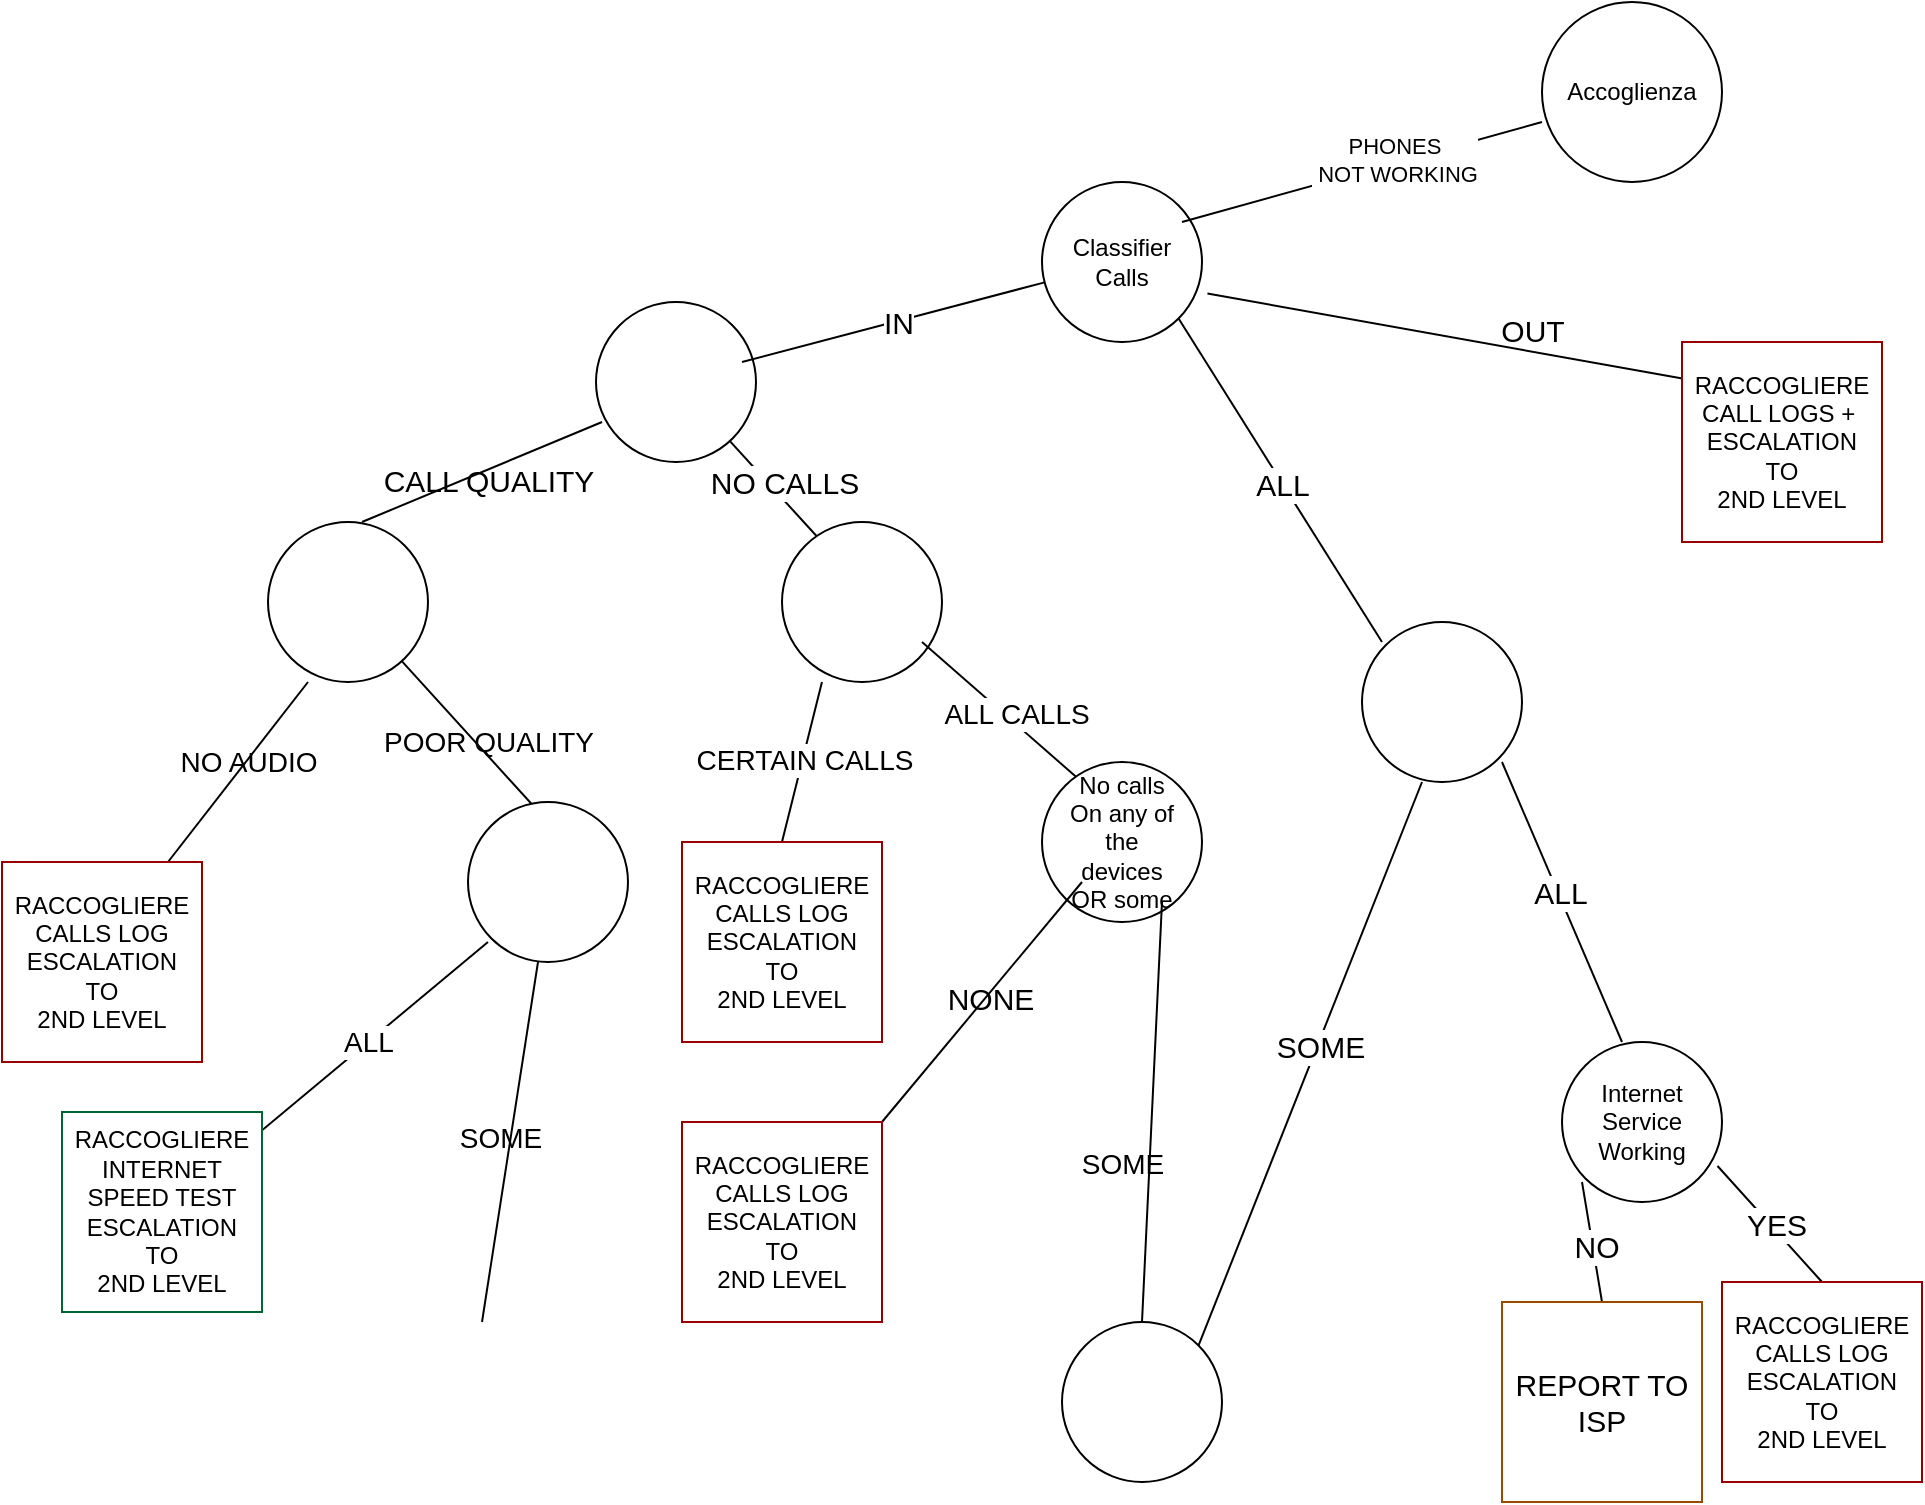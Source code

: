 <mxfile version="26.1.1">
  <diagram name="Pagina-1" id="xXN1keMJTsimZvRvfmzJ">
    <mxGraphModel dx="2936" dy="1222" grid="1" gridSize="10" guides="1" tooltips="1" connect="1" arrows="1" fold="1" page="1" pageScale="1" pageWidth="827" pageHeight="1169" math="0" shadow="0">
      <root>
        <mxCell id="0" />
        <mxCell id="1" parent="0" />
        <mxCell id="oTNWS6xz9wXN6uvySlti-1" value="Accoglienza" style="ellipse;whiteSpace=wrap;html=1;aspect=fixed;" vertex="1" parent="1">
          <mxGeometry x="-20" y="10" width="90" height="90" as="geometry" />
        </mxCell>
        <mxCell id="oTNWS6xz9wXN6uvySlti-3" value="Classifier &lt;br&gt;&lt;div&gt;Calls&lt;/div&gt;" style="ellipse;whiteSpace=wrap;html=1;aspect=fixed;" vertex="1" parent="1">
          <mxGeometry x="-270" y="100" width="80" height="80" as="geometry" />
        </mxCell>
        <mxCell id="oTNWS6xz9wXN6uvySlti-4" value="" style="endArrow=none;html=1;rounded=0;" edge="1" parent="1">
          <mxGeometry width="50" height="50" relative="1" as="geometry">
            <mxPoint x="-200" y="120" as="sourcePoint" />
            <mxPoint x="-20" y="70" as="targetPoint" />
          </mxGeometry>
        </mxCell>
        <mxCell id="oTNWS6xz9wXN6uvySlti-5" value="&lt;div&gt;PHONES&lt;/div&gt;&lt;div&gt;&amp;nbsp;NOT WORKING&lt;/div&gt;" style="edgeLabel;html=1;align=center;verticalAlign=middle;resizable=0;points=[];" vertex="1" connectable="0" parent="oTNWS6xz9wXN6uvySlti-4">
          <mxGeometry x="0.182" y="2" relative="1" as="geometry">
            <mxPoint as="offset" />
          </mxGeometry>
        </mxCell>
        <mxCell id="oTNWS6xz9wXN6uvySlti-6" value="&lt;div&gt;&lt;br&gt;&lt;/div&gt;&lt;div&gt;&lt;br&gt;&lt;/div&gt;" style="edgeLabel;html=1;align=center;verticalAlign=middle;resizable=0;points=[];" vertex="1" connectable="0" parent="oTNWS6xz9wXN6uvySlti-4">
          <mxGeometry x="0.031" y="5" relative="1" as="geometry">
            <mxPoint y="-1" as="offset" />
          </mxGeometry>
        </mxCell>
        <mxCell id="oTNWS6xz9wXN6uvySlti-8" value="" style="ellipse;whiteSpace=wrap;html=1;aspect=fixed;" vertex="1" parent="1">
          <mxGeometry x="-493" y="160" width="80" height="80" as="geometry" />
        </mxCell>
        <mxCell id="oTNWS6xz9wXN6uvySlti-10" value="" style="endArrow=none;html=1;rounded=0;fontSize=20;" edge="1" parent="1" target="oTNWS6xz9wXN6uvySlti-3">
          <mxGeometry width="50" height="50" relative="1" as="geometry">
            <mxPoint x="-420" y="190" as="sourcePoint" />
            <mxPoint x="-330" y="150" as="targetPoint" />
          </mxGeometry>
        </mxCell>
        <mxCell id="oTNWS6xz9wXN6uvySlti-12" value="&lt;font style=&quot;font-size: 15px;&quot;&gt;IN&lt;/font&gt;" style="edgeLabel;html=1;align=center;verticalAlign=middle;resizable=0;points=[];" vertex="1" connectable="0" parent="oTNWS6xz9wXN6uvySlti-10">
          <mxGeometry x="0.03" relative="1" as="geometry">
            <mxPoint as="offset" />
          </mxGeometry>
        </mxCell>
        <mxCell id="oTNWS6xz9wXN6uvySlti-13" value="" style="endArrow=none;html=1;rounded=0;" edge="1" parent="1" source="oTNWS6xz9wXN6uvySlti-8">
          <mxGeometry width="50" height="50" relative="1" as="geometry">
            <mxPoint x="-620" y="270" as="sourcePoint" />
            <mxPoint x="-380" y="280" as="targetPoint" />
          </mxGeometry>
        </mxCell>
        <mxCell id="oTNWS6xz9wXN6uvySlti-15" value="&lt;font style=&quot;font-size: 15px;&quot;&gt;NO CALLS&lt;/font&gt;" style="edgeLabel;html=1;align=center;verticalAlign=middle;resizable=0;points=[];" vertex="1" connectable="0" parent="oTNWS6xz9wXN6uvySlti-13">
          <mxGeometry x="-0.007" y="1" relative="1" as="geometry">
            <mxPoint x="3" y="-4" as="offset" />
          </mxGeometry>
        </mxCell>
        <mxCell id="oTNWS6xz9wXN6uvySlti-14" value="" style="ellipse;whiteSpace=wrap;html=1;aspect=fixed;" vertex="1" parent="1">
          <mxGeometry x="-400" y="270" width="80" height="80" as="geometry" />
        </mxCell>
        <mxCell id="oTNWS6xz9wXN6uvySlti-17" value="" style="endArrow=none;html=1;rounded=0;" edge="1" parent="1">
          <mxGeometry width="50" height="50" relative="1" as="geometry">
            <mxPoint x="-400" y="430" as="sourcePoint" />
            <mxPoint x="-380" y="350" as="targetPoint" />
          </mxGeometry>
        </mxCell>
        <mxCell id="oTNWS6xz9wXN6uvySlti-18" value="&lt;font style=&quot;font-size: 14px;&quot;&gt;CERTAIN CALLS&lt;/font&gt;" style="edgeLabel;html=1;align=center;verticalAlign=middle;resizable=0;points=[];" vertex="1" connectable="0" parent="oTNWS6xz9wXN6uvySlti-17">
          <mxGeometry x="0.045" relative="1" as="geometry">
            <mxPoint as="offset" />
          </mxGeometry>
        </mxCell>
        <mxCell id="oTNWS6xz9wXN6uvySlti-19" value="RACCOGLIERE CALLS LOG&lt;br&gt;ESCALATION &lt;br&gt;TO&lt;br&gt;2ND LEVEL" style="whiteSpace=wrap;html=1;aspect=fixed;strokeColor=#990000;" vertex="1" parent="1">
          <mxGeometry x="-450" y="430" width="100" height="100" as="geometry" />
        </mxCell>
        <mxCell id="oTNWS6xz9wXN6uvySlti-20" value="" style="endArrow=none;html=1;rounded=0;" edge="1" parent="1">
          <mxGeometry width="50" height="50" relative="1" as="geometry">
            <mxPoint x="-250" y="400" as="sourcePoint" />
            <mxPoint x="-330" y="330" as="targetPoint" />
          </mxGeometry>
        </mxCell>
        <mxCell id="oTNWS6xz9wXN6uvySlti-22" value="&lt;font style=&quot;font-size: 14px;&quot;&gt;ALL CALLS&lt;/font&gt;" style="edgeLabel;html=1;align=center;verticalAlign=middle;resizable=0;points=[];" vertex="1" connectable="0" parent="1">
          <mxGeometry x="-283.014" y="365.797" as="geometry" />
        </mxCell>
        <mxCell id="oTNWS6xz9wXN6uvySlti-23" value="&lt;font style=&quot;font-size: 14px;&quot;&gt;NO AUDIO&lt;/font&gt;" style="edgeLabel;html=1;align=center;verticalAlign=middle;resizable=0;points=[];" vertex="1" connectable="0" parent="1">
          <mxGeometry x="-667.004" y="389.997" as="geometry" />
        </mxCell>
        <mxCell id="oTNWS6xz9wXN6uvySlti-24" value="&lt;font style=&quot;font-size: 14px;&quot;&gt;POOR QUALITY&lt;/font&gt;" style="edgeLabel;html=1;align=center;verticalAlign=middle;resizable=0;points=[];" vertex="1" connectable="0" parent="1">
          <mxGeometry x="-547.004" y="379.997" as="geometry" />
        </mxCell>
        <mxCell id="oTNWS6xz9wXN6uvySlti-25" value="&lt;font style=&quot;font-size: 15px;&quot;&gt;NONE&lt;/font&gt;" style="edgeLabel;html=1;align=center;verticalAlign=middle;resizable=0;points=[];" vertex="1" connectable="0" parent="1">
          <mxGeometry x="-280.004" y="519.997" as="geometry">
            <mxPoint x="-16" y="-12" as="offset" />
          </mxGeometry>
        </mxCell>
        <mxCell id="oTNWS6xz9wXN6uvySlti-26" value="&lt;font style=&quot;font-size: 14px;&quot;&gt;SOME&lt;/font&gt;" style="edgeLabel;html=1;align=center;verticalAlign=middle;resizable=0;points=[];" vertex="1" connectable="0" parent="1">
          <mxGeometry x="-290.004" y="614.997" as="geometry">
            <mxPoint x="60" y="-24" as="offset" />
          </mxGeometry>
        </mxCell>
        <mxCell id="oTNWS6xz9wXN6uvySlti-27" value="&lt;font style=&quot;font-size: 15px;&quot;&gt;OUT&lt;/font&gt;" style="edgeLabel;html=1;align=center;verticalAlign=middle;resizable=0;points=[];" vertex="1" connectable="0" parent="1">
          <mxGeometry x="-150.004" y="219.997" as="geometry">
            <mxPoint x="125" y="-46" as="offset" />
          </mxGeometry>
        </mxCell>
        <mxCell id="oTNWS6xz9wXN6uvySlti-28" value="&lt;font style=&quot;font-size: 15px;&quot;&gt;CALL QUALITY&lt;/font&gt;" style="edgeLabel;html=1;align=center;verticalAlign=middle;resizable=0;points=[];" vertex="1" connectable="0" parent="1">
          <mxGeometry x="-547.004" y="249.997" as="geometry">
            <mxPoint y="-1" as="offset" />
          </mxGeometry>
        </mxCell>
        <mxCell id="oTNWS6xz9wXN6uvySlti-29" value="No calls&lt;br/&gt;On any of&lt;br/&gt;the&lt;br/&gt;devices&lt;br/&gt;OR some" style="ellipse;whiteSpace=wrap;html=1;aspect=fixed;" vertex="1" parent="1">
          <mxGeometry x="-270" y="390" width="80" height="80" as="geometry" />
        </mxCell>
        <mxCell id="oTNWS6xz9wXN6uvySlti-30" value="" style="endArrow=none;html=1;rounded=0;" edge="1" parent="1">
          <mxGeometry width="50" height="50" relative="1" as="geometry">
            <mxPoint x="-350" y="570" as="sourcePoint" />
            <mxPoint x="-250" y="450" as="targetPoint" />
          </mxGeometry>
        </mxCell>
        <mxCell id="oTNWS6xz9wXN6uvySlti-32" value="RACCOGLIERE CALLS LOG&lt;br&gt;ESCALATION &lt;br&gt;TO&lt;br&gt;2ND LEVEL" style="whiteSpace=wrap;html=1;aspect=fixed;strokeColor=#990000;" vertex="1" parent="1">
          <mxGeometry x="-450" y="570" width="100" height="100" as="geometry" />
        </mxCell>
        <mxCell id="oTNWS6xz9wXN6uvySlti-34" value="" style="endArrow=none;html=1;rounded=0;exitX=1;exitY=1;exitDx=0;exitDy=0;" edge="1" parent="1" source="oTNWS6xz9wXN6uvySlti-3">
          <mxGeometry width="50" height="50" relative="1" as="geometry">
            <mxPoint x="-230" y="490" as="sourcePoint" />
            <mxPoint x="-100" y="330" as="targetPoint" />
          </mxGeometry>
        </mxCell>
        <mxCell id="oTNWS6xz9wXN6uvySlti-35" value="" style="ellipse;whiteSpace=wrap;html=1;aspect=fixed;" vertex="1" parent="1">
          <mxGeometry x="-110" y="320" width="80" height="80" as="geometry" />
        </mxCell>
        <mxCell id="oTNWS6xz9wXN6uvySlti-36" value="" style="endArrow=none;html=1;rounded=0;entryX=0.038;entryY=0.75;entryDx=0;entryDy=0;entryPerimeter=0;" edge="1" parent="1" target="oTNWS6xz9wXN6uvySlti-8">
          <mxGeometry width="50" height="50" relative="1" as="geometry">
            <mxPoint x="-610" y="270" as="sourcePoint" />
            <mxPoint x="-829.014" y="210.295" as="targetPoint" />
          </mxGeometry>
        </mxCell>
        <mxCell id="oTNWS6xz9wXN6uvySlti-37" value="" style="ellipse;whiteSpace=wrap;html=1;aspect=fixed;" vertex="1" parent="1">
          <mxGeometry x="-657" y="270" width="80" height="80" as="geometry" />
        </mxCell>
        <mxCell id="oTNWS6xz9wXN6uvySlti-38" value="" style="endArrow=none;html=1;rounded=0;exitX=0.5;exitY=0;exitDx=0;exitDy=0;" edge="1" parent="1" source="oTNWS6xz9wXN6uvySlti-61">
          <mxGeometry width="50" height="50" relative="1" as="geometry">
            <mxPoint x="-150" y="580" as="sourcePoint" />
            <mxPoint x="-210" y="460" as="targetPoint" />
          </mxGeometry>
        </mxCell>
        <mxCell id="oTNWS6xz9wXN6uvySlti-39" value="" style="endArrow=none;html=1;rounded=0;" edge="1" parent="1">
          <mxGeometry width="50" height="50" relative="1" as="geometry">
            <mxPoint x="-707" y="440" as="sourcePoint" />
            <mxPoint x="-637" y="350" as="targetPoint" />
          </mxGeometry>
        </mxCell>
        <mxCell id="oTNWS6xz9wXN6uvySlti-40" value="" style="endArrow=none;html=1;rounded=0;" edge="1" parent="1" target="oTNWS6xz9wXN6uvySlti-37">
          <mxGeometry width="50" height="50" relative="1" as="geometry">
            <mxPoint x="-517" y="420" as="sourcePoint" />
            <mxPoint x="-477" y="420" as="targetPoint" />
          </mxGeometry>
        </mxCell>
        <mxCell id="oTNWS6xz9wXN6uvySlti-42" value="RACCOGLIERE CALLS LOG&lt;br&gt;ESCALATION &lt;br&gt;TO&lt;br&gt;2ND LEVEL" style="whiteSpace=wrap;html=1;aspect=fixed;strokeColor=#990000;" vertex="1" parent="1">
          <mxGeometry x="-790" y="440" width="100" height="100" as="geometry" />
        </mxCell>
        <mxCell id="oTNWS6xz9wXN6uvySlti-43" value="" style="ellipse;whiteSpace=wrap;html=1;aspect=fixed;" vertex="1" parent="1">
          <mxGeometry x="-557" y="410" width="80" height="80" as="geometry" />
        </mxCell>
        <mxCell id="oTNWS6xz9wXN6uvySlti-44" value="" style="endArrow=none;html=1;rounded=0;" edge="1" parent="1">
          <mxGeometry width="50" height="50" relative="1" as="geometry">
            <mxPoint x="-547" y="480" as="sourcePoint" />
            <mxPoint x="-667" y="580" as="targetPoint" />
          </mxGeometry>
        </mxCell>
        <mxCell id="oTNWS6xz9wXN6uvySlti-45" value="RACCOGLIERE INTERNET SPEED TEST&lt;br&gt;ESCALATION &lt;br&gt;TO&lt;br&gt;2ND LEVEL" style="whiteSpace=wrap;html=1;aspect=fixed;labelBorderColor=none;strokeColor=#006633;" vertex="1" parent="1">
          <mxGeometry x="-760" y="565" width="100" height="100" as="geometry" />
        </mxCell>
        <mxCell id="oTNWS6xz9wXN6uvySlti-46" value="&lt;font style=&quot;font-size: 14px;&quot;&gt;ALL&lt;/font&gt;" style="edgeLabel;html=1;align=center;verticalAlign=middle;resizable=0;points=[];" vertex="1" connectable="0" parent="1">
          <mxGeometry x="-607.004" y="529.997" as="geometry" />
        </mxCell>
        <mxCell id="oTNWS6xz9wXN6uvySlti-47" value="&lt;font style=&quot;font-size: 14px;&quot;&gt;SOME&lt;/font&gt;" style="edgeLabel;html=1;align=center;verticalAlign=middle;resizable=0;points=[];" vertex="1" connectable="0" parent="1">
          <mxGeometry x="-517.004" y="589.997" as="geometry">
            <mxPoint x="-24" y="-12" as="offset" />
          </mxGeometry>
        </mxCell>
        <mxCell id="oTNWS6xz9wXN6uvySlti-48" value="" style="endArrow=none;html=1;rounded=0;" edge="1" parent="1">
          <mxGeometry width="50" height="50" relative="1" as="geometry">
            <mxPoint x="-550" y="670" as="sourcePoint" />
            <mxPoint x="-522" y="490" as="targetPoint" />
          </mxGeometry>
        </mxCell>
        <mxCell id="oTNWS6xz9wXN6uvySlti-52" value="" style="endArrow=none;html=1;rounded=0;entryX=1.034;entryY=0.697;entryDx=0;entryDy=0;entryPerimeter=0;" edge="1" parent="1" target="oTNWS6xz9wXN6uvySlti-3">
          <mxGeometry width="50" height="50" relative="1" as="geometry">
            <mxPoint x="60" y="200" as="sourcePoint" />
            <mxPoint x="-110" y="170" as="targetPoint" />
          </mxGeometry>
        </mxCell>
        <mxCell id="oTNWS6xz9wXN6uvySlti-53" value="&lt;font style=&quot;font-size: 15px;&quot;&gt;ALL&lt;/font&gt;" style="edgeLabel;html=1;align=center;verticalAlign=middle;resizable=0;points=[];" vertex="1" connectable="0" parent="oTNWS6xz9wXN6uvySlti-52">
          <mxGeometry x="0.076" y="-4" relative="1" as="geometry">
            <mxPoint x="-78" y="78" as="offset" />
          </mxGeometry>
        </mxCell>
        <mxCell id="oTNWS6xz9wXN6uvySlti-56" value="RACCOGLIERE CALL LOGS +&amp;nbsp; &lt;br&gt;ESCALATION &lt;br&gt;TO&lt;br&gt;2ND LEVEL" style="whiteSpace=wrap;html=1;aspect=fixed;strokeColor=#990000;" vertex="1" parent="1">
          <mxGeometry x="50" y="180" width="100" height="100" as="geometry" />
        </mxCell>
        <mxCell id="oTNWS6xz9wXN6uvySlti-57" value="" style="endArrow=none;html=1;rounded=0;exitX=1;exitY=0;exitDx=0;exitDy=0;" edge="1" parent="1" source="oTNWS6xz9wXN6uvySlti-61">
          <mxGeometry width="50" height="50" relative="1" as="geometry">
            <mxPoint x="-130" y="580" as="sourcePoint" />
            <mxPoint x="-80" y="400" as="targetPoint" />
          </mxGeometry>
        </mxCell>
        <mxCell id="oTNWS6xz9wXN6uvySlti-60" value="&lt;font style=&quot;font-size: 15px;&quot;&gt;SOME&lt;/font&gt;" style="edgeLabel;html=1;align=center;verticalAlign=middle;resizable=0;points=[];" vertex="1" connectable="0" parent="oTNWS6xz9wXN6uvySlti-57">
          <mxGeometry x="0.068" y="-1" relative="1" as="geometry">
            <mxPoint as="offset" />
          </mxGeometry>
        </mxCell>
        <mxCell id="oTNWS6xz9wXN6uvySlti-58" value="" style="endArrow=none;html=1;rounded=0;" edge="1" parent="1">
          <mxGeometry width="50" height="50" relative="1" as="geometry">
            <mxPoint x="20" y="530" as="sourcePoint" />
            <mxPoint x="-40" y="390" as="targetPoint" />
          </mxGeometry>
        </mxCell>
        <mxCell id="oTNWS6xz9wXN6uvySlti-59" value="&lt;font style=&quot;font-size: 15px;&quot;&gt;ALL&lt;/font&gt;" style="edgeLabel;html=1;align=center;verticalAlign=middle;resizable=0;points=[];" vertex="1" connectable="0" parent="oTNWS6xz9wXN6uvySlti-58">
          <mxGeometry x="0.072" y="-1" relative="1" as="geometry">
            <mxPoint as="offset" />
          </mxGeometry>
        </mxCell>
        <mxCell id="oTNWS6xz9wXN6uvySlti-61" value="" style="ellipse;whiteSpace=wrap;html=1;aspect=fixed;" vertex="1" parent="1">
          <mxGeometry x="-260" y="670" width="80" height="80" as="geometry" />
        </mxCell>
        <mxCell id="oTNWS6xz9wXN6uvySlti-62" value="Internet&lt;br/&gt;Service&lt;br/&gt;Working" style="ellipse;whiteSpace=wrap;html=1;aspect=fixed;" vertex="1" parent="1">
          <mxGeometry x="-10" y="530" width="80" height="80" as="geometry" />
        </mxCell>
        <mxCell id="oTNWS6xz9wXN6uvySlti-63" value="" style="endArrow=none;html=1;rounded=0;exitX=0.5;exitY=0;exitDx=0;exitDy=0;" edge="1" parent="1" source="oTNWS6xz9wXN6uvySlti-68">
          <mxGeometry width="50" height="50" relative="1" as="geometry">
            <mxPoint x="-50" y="680" as="sourcePoint" />
            <mxPoint y="600" as="targetPoint" />
          </mxGeometry>
        </mxCell>
        <mxCell id="oTNWS6xz9wXN6uvySlti-64" value="&lt;font style=&quot;font-size: 15px;&quot;&gt;NO&lt;/font&gt;" style="edgeLabel;html=1;align=center;verticalAlign=middle;resizable=0;points=[];" vertex="1" connectable="0" parent="oTNWS6xz9wXN6uvySlti-63">
          <mxGeometry x="-0.07" y="-1" relative="1" as="geometry">
            <mxPoint as="offset" />
          </mxGeometry>
        </mxCell>
        <mxCell id="oTNWS6xz9wXN6uvySlti-65" value="" style="endArrow=none;html=1;rounded=0;entryX=0.972;entryY=0.775;entryDx=0;entryDy=0;entryPerimeter=0;" edge="1" parent="1" target="oTNWS6xz9wXN6uvySlti-62">
          <mxGeometry width="50" height="50" relative="1" as="geometry">
            <mxPoint x="120" y="650" as="sourcePoint" />
            <mxPoint x="170" y="600" as="targetPoint" />
          </mxGeometry>
        </mxCell>
        <mxCell id="oTNWS6xz9wXN6uvySlti-67" value="&lt;font style=&quot;font-size: 15px;&quot;&gt;YES&lt;/font&gt;" style="edgeLabel;html=1;align=center;verticalAlign=middle;resizable=0;points=[];" vertex="1" connectable="0" parent="1">
          <mxGeometry x="-30.005" y="640.0" as="geometry">
            <mxPoint x="127" y="-19" as="offset" />
          </mxGeometry>
        </mxCell>
        <mxCell id="oTNWS6xz9wXN6uvySlti-68" value="&lt;font style=&quot;font-size: 15px;&quot;&gt;REPORT TO ISP&lt;/font&gt;" style="whiteSpace=wrap;html=1;aspect=fixed;strokeColor=#994C00;" vertex="1" parent="1">
          <mxGeometry x="-40" y="660" width="100" height="100" as="geometry" />
        </mxCell>
        <mxCell id="oTNWS6xz9wXN6uvySlti-69" value="RACCOGLIERE CALLS LOG&lt;br&gt;ESCALATION &lt;br&gt;TO&lt;br&gt;2ND LEVEL" style="whiteSpace=wrap;html=1;aspect=fixed;strokeColor=#990000;" vertex="1" parent="1">
          <mxGeometry x="70" y="650" width="100" height="100" as="geometry" />
        </mxCell>
      </root>
    </mxGraphModel>
  </diagram>
</mxfile>
